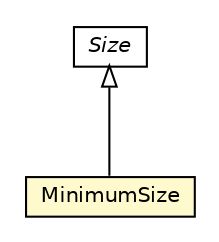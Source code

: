 #!/usr/local/bin/dot
#
# Class diagram 
# Generated by UMLGraph version R5_6-24-gf6e263 (http://www.umlgraph.org/)
#

digraph G {
	edge [fontname="Helvetica",fontsize=10,labelfontname="Helvetica",labelfontsize=10];
	node [fontname="Helvetica",fontsize=10,shape=plaintext];
	nodesep=0.25;
	ranksep=0.5;
	// org.universAAL.ontology.recommendations.Size
	c5509067 [label=<<table title="org.universAAL.ontology.recommendations.Size" border="0" cellborder="1" cellspacing="0" cellpadding="2" port="p" href="./Size.html">
		<tr><td><table border="0" cellspacing="0" cellpadding="1">
<tr><td align="center" balign="center"><font face="Helvetica-Oblique"> Size </font></td></tr>
		</table></td></tr>
		</table>>, URL="./Size.html", fontname="Helvetica", fontcolor="black", fontsize=10.0];
	// org.universAAL.ontology.recommendations.MinimumSize
	c5509069 [label=<<table title="org.universAAL.ontology.recommendations.MinimumSize" border="0" cellborder="1" cellspacing="0" cellpadding="2" port="p" bgcolor="lemonChiffon" href="./MinimumSize.html">
		<tr><td><table border="0" cellspacing="0" cellpadding="1">
<tr><td align="center" balign="center"> MinimumSize </td></tr>
		</table></td></tr>
		</table>>, URL="./MinimumSize.html", fontname="Helvetica", fontcolor="black", fontsize=10.0];
	//org.universAAL.ontology.recommendations.MinimumSize extends org.universAAL.ontology.recommendations.Size
	c5509067:p -> c5509069:p [dir=back,arrowtail=empty];
}

